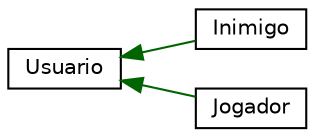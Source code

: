 digraph "Graphical Class Hierarchy"
{
 // LATEX_PDF_SIZE
  edge [fontname="Helvetica",fontsize="10",labelfontname="Helvetica",labelfontsize="10"];
  node [fontname="Helvetica",fontsize="10",shape=record];
  rankdir="LR";
  Node0 [label="Usuario",height=0.2,width=0.4,color="black", fillcolor="white", style="filled",URL="$classUsuario.html",tooltip=" "];
  Node0 -> Node1 [dir="back",color="darkgreen",fontsize="10",style="solid",fontname="Helvetica"];
  Node1 [label="Inimigo",height=0.2,width=0.4,color="black", fillcolor="white", style="filled",URL="$classInimigo.html",tooltip=" "];
  Node0 -> Node2 [dir="back",color="darkgreen",fontsize="10",style="solid",fontname="Helvetica"];
  Node2 [label="Jogador",height=0.2,width=0.4,color="black", fillcolor="white", style="filled",URL="$classJogador.html",tooltip=" "];
}
